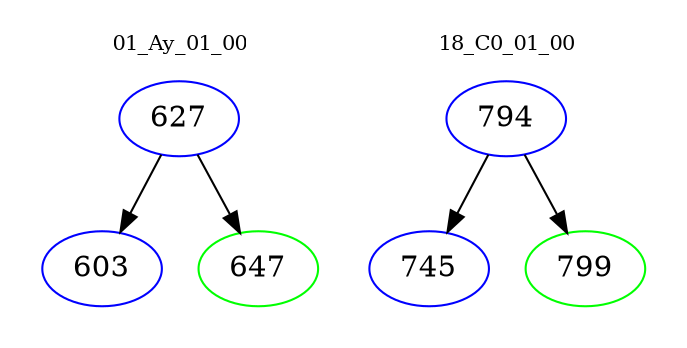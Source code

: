 digraph{
subgraph cluster_0 {
color = white
label = "01_Ay_01_00";
fontsize=10;
T0_627 [label="627", color="blue"]
T0_627 -> T0_603 [color="black"]
T0_603 [label="603", color="blue"]
T0_627 -> T0_647 [color="black"]
T0_647 [label="647", color="green"]
}
subgraph cluster_1 {
color = white
label = "18_C0_01_00";
fontsize=10;
T1_794 [label="794", color="blue"]
T1_794 -> T1_745 [color="black"]
T1_745 [label="745", color="blue"]
T1_794 -> T1_799 [color="black"]
T1_799 [label="799", color="green"]
}
}
